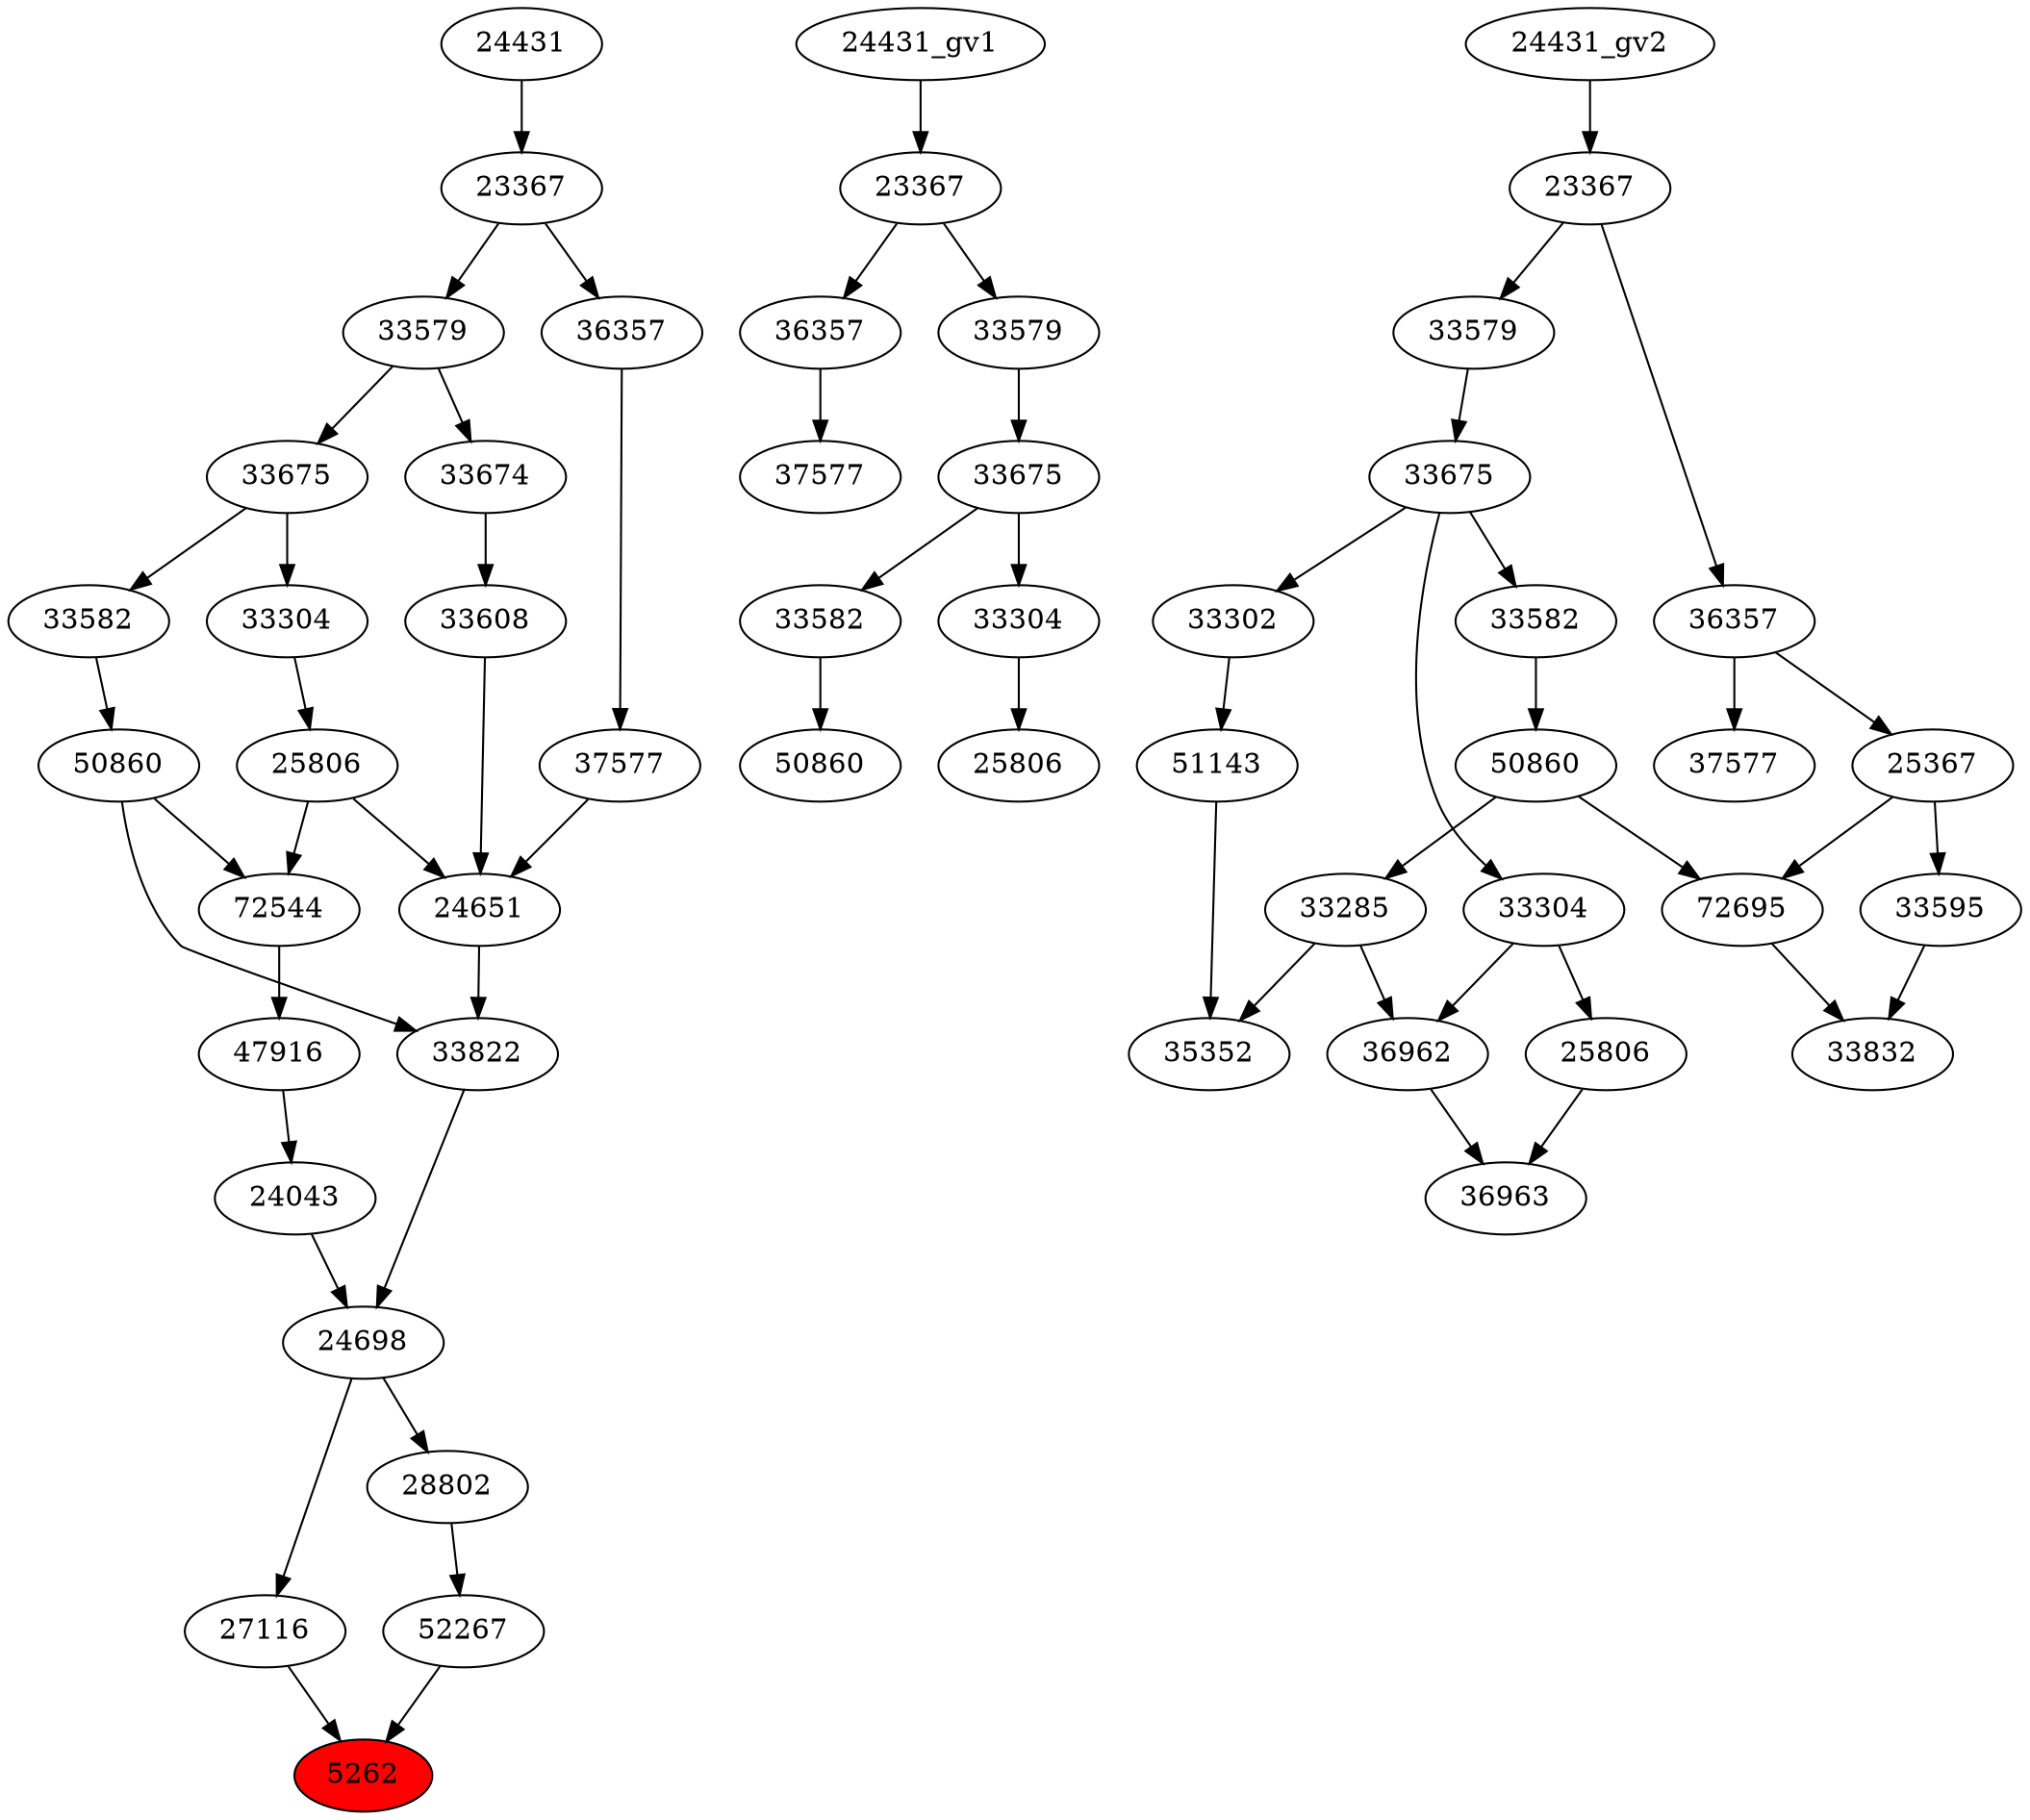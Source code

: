 strict digraph root {
	node [label="\N"];
	{
		node [fillcolor="",
			label="\N",
			style=""
		];
		5262		 [fillcolor=red,
			label=5262,
			style=filled];
		27116		 [label=27116];
		27116 -> 5262;
		52267		 [label=52267];
		52267 -> 5262;
		24698		 [label=24698];
		24698 -> 27116;
		28802		 [label=28802];
		24698 -> 28802;
		28802 -> 52267;
		24043		 [label=24043];
		24043 -> 24698;
		33822		 [label=33822];
		33822 -> 24698;
		47916		 [label=47916];
		47916 -> 24043;
		24651		 [label=24651];
		24651 -> 33822;
		50860		 [label=50860];
		50860 -> 33822;
		72544		 [label=72544];
		50860 -> 72544;
		72544 -> 47916;
		25806		 [label=25806];
		25806 -> 24651;
		25806 -> 72544;
		33608		 [label=33608];
		33608 -> 24651;
		37577		 [label=37577];
		37577 -> 24651;
		33582		 [label=33582];
		33582 -> 50860;
		33304		 [label=33304];
		33304 -> 25806;
		33674		 [label=33674];
		33674 -> 33608;
		36357		 [label=36357];
		36357 -> 37577;
		33675		 [label=33675];
		33675 -> 33582;
		33675 -> 33304;
		33579		 [label=33579];
		33579 -> 33674;
		33579 -> 33675;
		23367		 [label=23367];
		23367 -> 36357;
		23367 -> 33579;
		24431		 [label=24431];
		24431 -> 23367;
	}
	{
		node [label="\N"];
		"50860_gv1"		 [label=50860];
		"33582_gv1"		 [label=33582];
		"33582_gv1" -> "50860_gv1";
		"25806_gv1"		 [label=25806];
		"33304_gv1"		 [label=33304];
		"33304_gv1" -> "25806_gv1";
		"37577_gv1"		 [label=37577];
		"36357_gv1"		 [label=36357];
		"36357_gv1" -> "37577_gv1";
		"33675_gv1"		 [label=33675];
		"33675_gv1" -> "33582_gv1";
		"33675_gv1" -> "33304_gv1";
		"23367_gv1"		 [label=23367];
		"23367_gv1" -> "36357_gv1";
		"33579_gv1"		 [label=33579];
		"23367_gv1" -> "33579_gv1";
		"33579_gv1" -> "33675_gv1";
		"24431_gv1" -> "23367_gv1";
	}
	{
		node [label="\N"];
		33285		 [label=33285];
		35352		 [label=35352];
		33285 -> 35352;
		36962		 [label=36962];
		33285 -> 36962;
		"50860_gv2"		 [label=50860];
		"50860_gv2" -> 33285;
		72695		 [label=72695];
		"50860_gv2" -> 72695;
		51143		 [label=51143];
		51143 -> 35352;
		33832		 [label=33832];
		72695 -> 33832;
		33595		 [label=33595];
		33595 -> 33832;
		"33582_gv2"		 [label=33582];
		"33582_gv2" -> "50860_gv2";
		"37577_gv2"		 [label=37577];
		"36357_gv2"		 [label=36357];
		"36357_gv2" -> "37577_gv2";
		25367		 [label=25367];
		"36357_gv2" -> 25367;
		"33675_gv2"		 [label=33675];
		"33675_gv2" -> "33582_gv2";
		33302		 [label=33302];
		"33675_gv2" -> 33302;
		"33304_gv2"		 [label=33304];
		"33675_gv2" -> "33304_gv2";
		"33579_gv2"		 [label=33579];
		"33579_gv2" -> "33675_gv2";
		33302 -> 51143;
		25367 -> 72695;
		25367 -> 33595;
		36963		 [label=36963];
		36962 -> 36963;
		"25806_gv2"		 [label=25806];
		"25806_gv2" -> 36963;
		"23367_gv2"		 [label=23367];
		"23367_gv2" -> "36357_gv2";
		"23367_gv2" -> "33579_gv2";
		"33304_gv2" -> 36962;
		"33304_gv2" -> "25806_gv2";
		"24431_gv2" -> "23367_gv2";
	}
}
